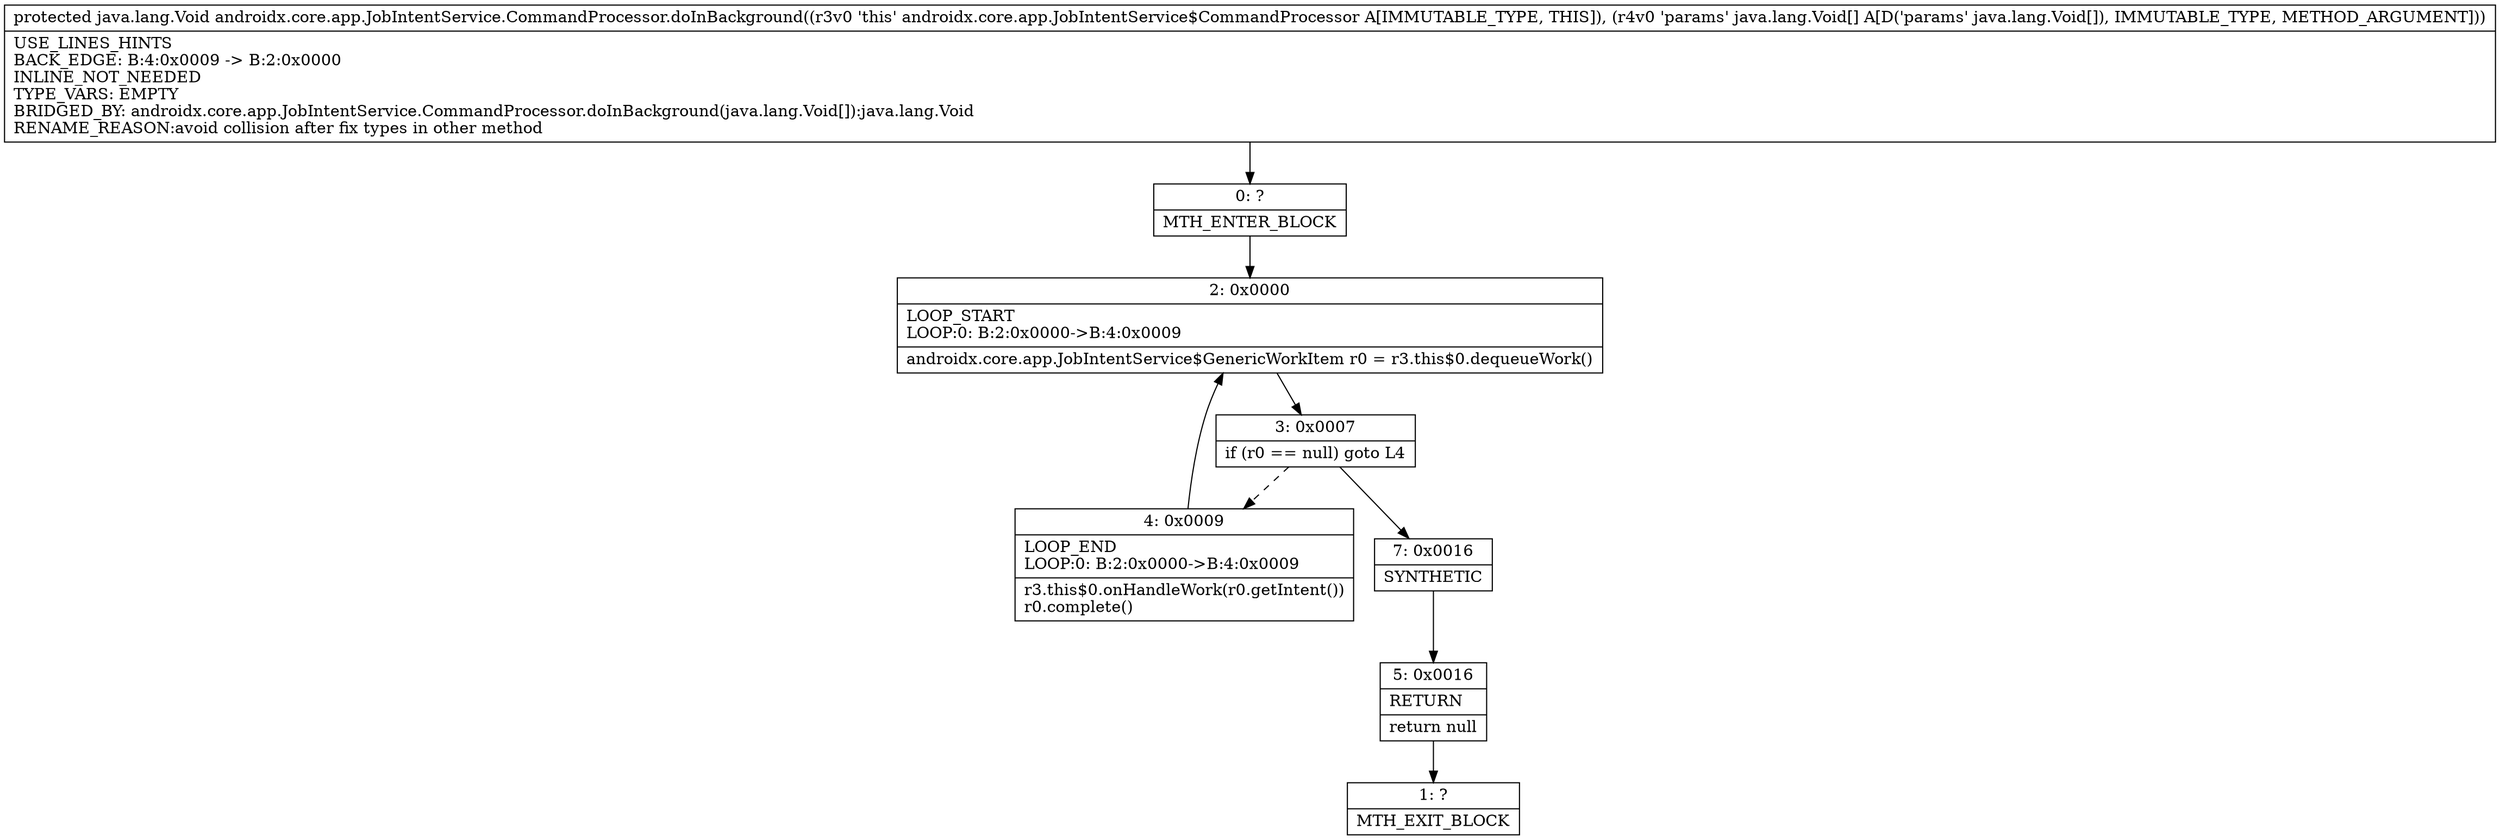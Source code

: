 digraph "CFG forandroidx.core.app.JobIntentService.CommandProcessor.doInBackground([Ljava\/lang\/Void;)Ljava\/lang\/Void;" {
Node_0 [shape=record,label="{0\:\ ?|MTH_ENTER_BLOCK\l}"];
Node_2 [shape=record,label="{2\:\ 0x0000|LOOP_START\lLOOP:0: B:2:0x0000\-\>B:4:0x0009\l|androidx.core.app.JobIntentService$GenericWorkItem r0 = r3.this$0.dequeueWork()\l}"];
Node_3 [shape=record,label="{3\:\ 0x0007|if (r0 == null) goto L4\l}"];
Node_4 [shape=record,label="{4\:\ 0x0009|LOOP_END\lLOOP:0: B:2:0x0000\-\>B:4:0x0009\l|r3.this$0.onHandleWork(r0.getIntent())\lr0.complete()\l}"];
Node_7 [shape=record,label="{7\:\ 0x0016|SYNTHETIC\l}"];
Node_5 [shape=record,label="{5\:\ 0x0016|RETURN\l|return null\l}"];
Node_1 [shape=record,label="{1\:\ ?|MTH_EXIT_BLOCK\l}"];
MethodNode[shape=record,label="{protected java.lang.Void androidx.core.app.JobIntentService.CommandProcessor.doInBackground((r3v0 'this' androidx.core.app.JobIntentService$CommandProcessor A[IMMUTABLE_TYPE, THIS]), (r4v0 'params' java.lang.Void[] A[D('params' java.lang.Void[]), IMMUTABLE_TYPE, METHOD_ARGUMENT]))  | USE_LINES_HINTS\lBACK_EDGE: B:4:0x0009 \-\> B:2:0x0000\lINLINE_NOT_NEEDED\lTYPE_VARS: EMPTY\lBRIDGED_BY: androidx.core.app.JobIntentService.CommandProcessor.doInBackground(java.lang.Void[]):java.lang.Void\lRENAME_REASON:avoid collision after fix types in other method\l}"];
MethodNode -> Node_0;Node_0 -> Node_2;
Node_2 -> Node_3;
Node_3 -> Node_4[style=dashed];
Node_3 -> Node_7;
Node_4 -> Node_2;
Node_7 -> Node_5;
Node_5 -> Node_1;
}

